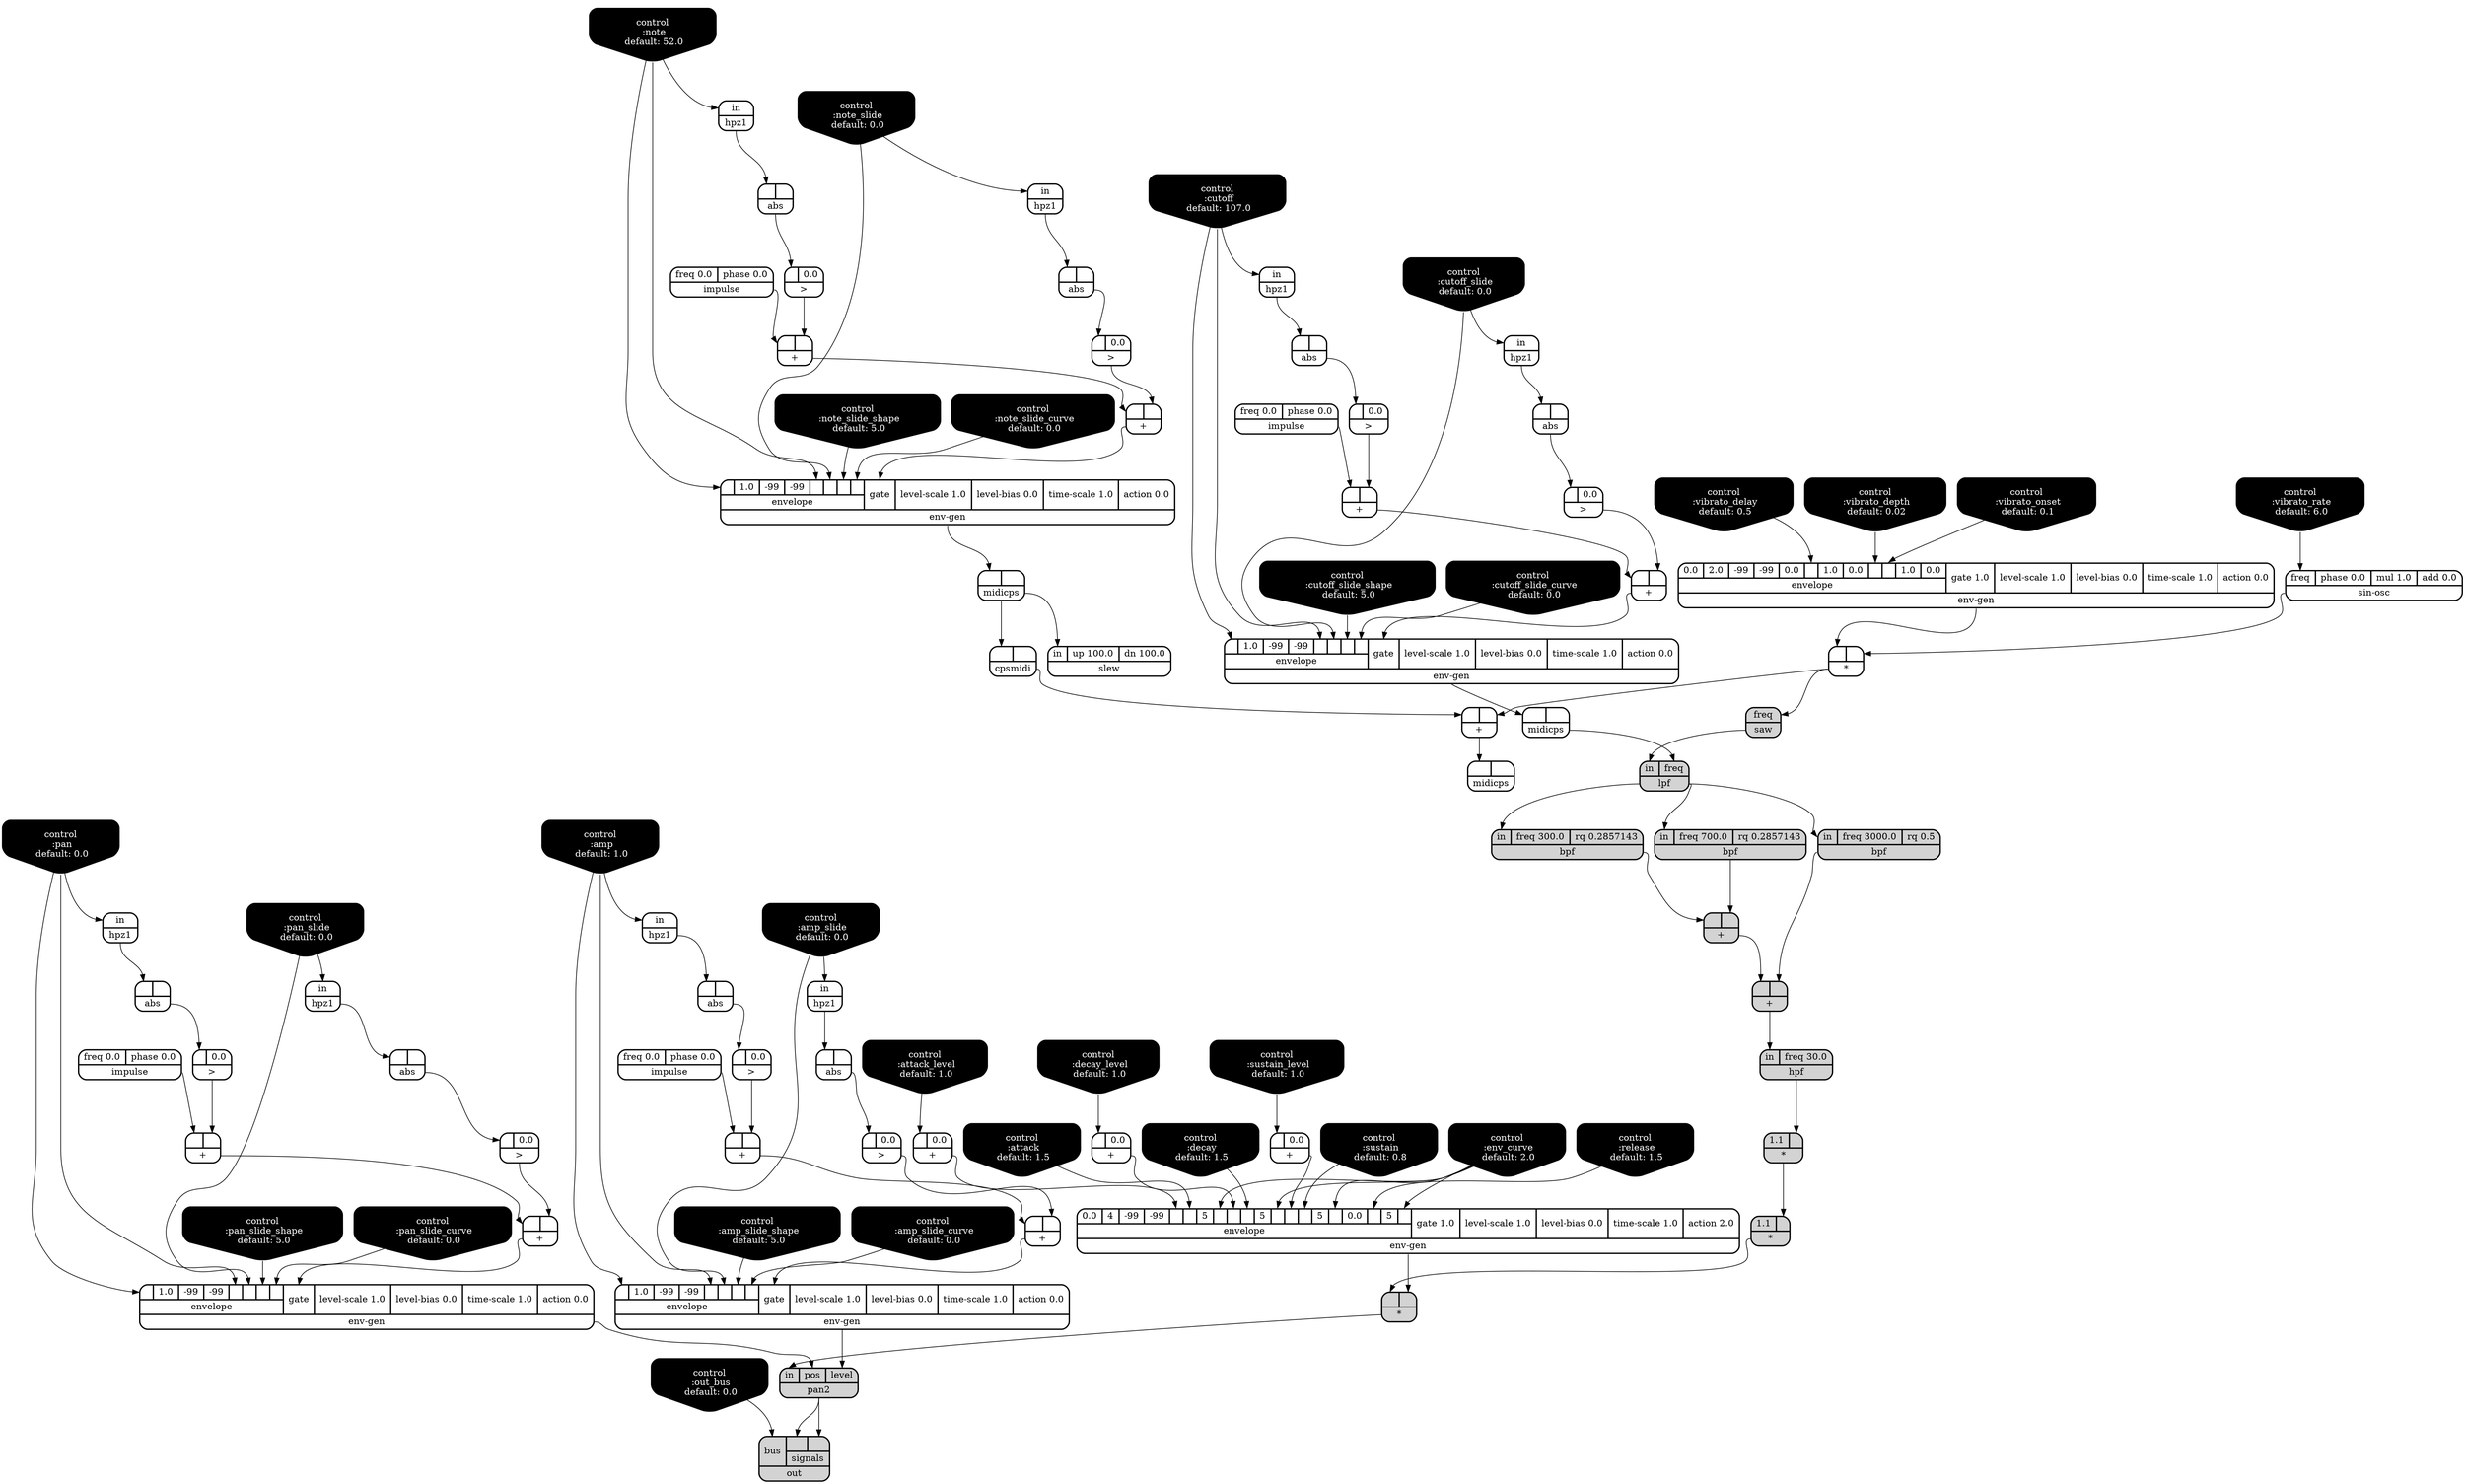 digraph synthdef {
36 [label = "{{ <a> |<b> } |<__UG_NAME__>* }" style="bold, rounded" shape=record rankdir=LR];
55 [label = "{{ <a> 1.1|<b> } |<__UG_NAME__>* }" style="filled, bold, rounded"  shape=record rankdir=LR];
67 [label = "{{ <a> 1.1|<b> } |<__UG_NAME__>* }" style="filled, bold, rounded"  shape=record rankdir=LR];
68 [label = "{{ <a> |<b> } |<__UG_NAME__>* }" style="filled, bold, rounded"  shape=record rankdir=LR];
30 [label = "{{ <a> |<b> 0.0} |<__UG_NAME__>+ }" style="bold, rounded" shape=record rankdir=LR];
31 [label = "{{ <a> |<b> 0.0} |<__UG_NAME__>+ }" style="bold, rounded" shape=record rankdir=LR];
32 [label = "{{ <a> |<b> 0.0} |<__UG_NAME__>+ }" style="bold, rounded" shape=record rankdir=LR];
41 [label = "{{ <a> |<b> } |<__UG_NAME__>+ }" style="bold, rounded" shape=record rankdir=LR];
45 [label = "{{ <a> |<b> } |<__UG_NAME__>+ }" style="bold, rounded" shape=record rankdir=LR];
51 [label = "{{ <a> |<b> } |<__UG_NAME__>+ }" style="filled, bold, rounded"  shape=record rankdir=LR];
53 [label = "{{ <a> |<b> } |<__UG_NAME__>+ }" style="filled, bold, rounded"  shape=record rankdir=LR];
64 [label = "{{ <a> |<b> } |<__UG_NAME__>+ }" style="bold, rounded" shape=record rankdir=LR];
69 [label = "{{ <a> |<b> } |<__UG_NAME__>+ }" style="bold, rounded" shape=record rankdir=LR];
72 [label = "{{ <a> |<b> } |<__UG_NAME__>+ }" style="bold, rounded" shape=record rankdir=LR];
76 [label = "{{ <a> |<b> } |<__UG_NAME__>+ }" style="bold, rounded" shape=record rankdir=LR];
84 [label = "{{ <a> |<b> } |<__UG_NAME__>+ }" style="bold, rounded" shape=record rankdir=LR];
88 [label = "{{ <a> |<b> } |<__UG_NAME__>+ }" style="bold, rounded" shape=record rankdir=LR];
93 [label = "{{ <a> |<b> } |<__UG_NAME__>+ }" style="bold, rounded" shape=record rankdir=LR];
40 [label = "{{ <a> |<b> 0.0} |<__UG_NAME__>\> }" style="bold, rounded" shape=record rankdir=LR];
44 [label = "{{ <a> |<b> 0.0} |<__UG_NAME__>\> }" style="bold, rounded" shape=record rankdir=LR];
58 [label = "{{ <a> |<b> 0.0} |<__UG_NAME__>\> }" style="bold, rounded" shape=record rankdir=LR];
63 [label = "{{ <a> |<b> 0.0} |<__UG_NAME__>\> }" style="bold, rounded" shape=record rankdir=LR];
66 [label = "{{ <a> |<b> 0.0} |<__UG_NAME__>\> }" style="bold, rounded" shape=record rankdir=LR];
75 [label = "{{ <a> |<b> 0.0} |<__UG_NAME__>\> }" style="bold, rounded" shape=record rankdir=LR];
83 [label = "{{ <a> |<b> 0.0} |<__UG_NAME__>\> }" style="bold, rounded" shape=record rankdir=LR];
87 [label = "{{ <a> |<b> 0.0} |<__UG_NAME__>\> }" style="bold, rounded" shape=record rankdir=LR];
39 [label = "{{ <a> |<b> } |<__UG_NAME__>abs }" style="bold, rounded" shape=record rankdir=LR];
43 [label = "{{ <a> |<b> } |<__UG_NAME__>abs }" style="bold, rounded" shape=record rankdir=LR];
57 [label = "{{ <a> |<b> } |<__UG_NAME__>abs }" style="bold, rounded" shape=record rankdir=LR];
62 [label = "{{ <a> |<b> } |<__UG_NAME__>abs }" style="bold, rounded" shape=record rankdir=LR];
65 [label = "{{ <a> |<b> } |<__UG_NAME__>abs }" style="bold, rounded" shape=record rankdir=LR];
74 [label = "{{ <a> |<b> } |<__UG_NAME__>abs }" style="bold, rounded" shape=record rankdir=LR];
82 [label = "{{ <a> |<b> } |<__UG_NAME__>abs }" style="bold, rounded" shape=record rankdir=LR];
86 [label = "{{ <a> |<b> } |<__UG_NAME__>abs }" style="bold, rounded" shape=record rankdir=LR];
49 [label = "{{ <in> in|<freq> freq 300.0|<rq> rq 0.2857143} |<__UG_NAME__>bpf }" style="filled, bold, rounded"  shape=record rankdir=LR];
50 [label = "{{ <in> in|<freq> freq 700.0|<rq> rq 0.2857143} |<__UG_NAME__>bpf }" style="filled, bold, rounded"  shape=record rankdir=LR];
52 [label = "{{ <in> in|<freq> freq 3000.0|<rq> rq 0.5} |<__UG_NAME__>bpf }" style="filled, bold, rounded"  shape=record rankdir=LR];
0 [label = "control
 :note
 default: 52.0" shape=invhouse style="rounded, filled, bold" fillcolor=black fontcolor=white ]; 
1 [label = "control
 :note_slide
 default: 0.0" shape=invhouse style="rounded, filled, bold" fillcolor=black fontcolor=white ]; 
2 [label = "control
 :note_slide_shape
 default: 5.0" shape=invhouse style="rounded, filled, bold" fillcolor=black fontcolor=white ]; 
3 [label = "control
 :note_slide_curve
 default: 0.0" shape=invhouse style="rounded, filled, bold" fillcolor=black fontcolor=white ]; 
4 [label = "control
 :amp
 default: 1.0" shape=invhouse style="rounded, filled, bold" fillcolor=black fontcolor=white ]; 
5 [label = "control
 :amp_slide
 default: 0.0" shape=invhouse style="rounded, filled, bold" fillcolor=black fontcolor=white ]; 
6 [label = "control
 :amp_slide_shape
 default: 5.0" shape=invhouse style="rounded, filled, bold" fillcolor=black fontcolor=white ]; 
7 [label = "control
 :amp_slide_curve
 default: 0.0" shape=invhouse style="rounded, filled, bold" fillcolor=black fontcolor=white ]; 
8 [label = "control
 :pan
 default: 0.0" shape=invhouse style="rounded, filled, bold" fillcolor=black fontcolor=white ]; 
9 [label = "control
 :pan_slide
 default: 0.0" shape=invhouse style="rounded, filled, bold" fillcolor=black fontcolor=white ]; 
10 [label = "control
 :pan_slide_shape
 default: 5.0" shape=invhouse style="rounded, filled, bold" fillcolor=black fontcolor=white ]; 
11 [label = "control
 :pan_slide_curve
 default: 0.0" shape=invhouse style="rounded, filled, bold" fillcolor=black fontcolor=white ]; 
12 [label = "control
 :attack
 default: 1.5" shape=invhouse style="rounded, filled, bold" fillcolor=black fontcolor=white ]; 
13 [label = "control
 :decay
 default: 1.5" shape=invhouse style="rounded, filled, bold" fillcolor=black fontcolor=white ]; 
14 [label = "control
 :sustain
 default: 0.8" shape=invhouse style="rounded, filled, bold" fillcolor=black fontcolor=white ]; 
15 [label = "control
 :release
 default: 1.5" shape=invhouse style="rounded, filled, bold" fillcolor=black fontcolor=white ]; 
16 [label = "control
 :attack_level
 default: 1.0" shape=invhouse style="rounded, filled, bold" fillcolor=black fontcolor=white ]; 
17 [label = "control
 :decay_level
 default: 1.0" shape=invhouse style="rounded, filled, bold" fillcolor=black fontcolor=white ]; 
18 [label = "control
 :sustain_level
 default: 1.0" shape=invhouse style="rounded, filled, bold" fillcolor=black fontcolor=white ]; 
19 [label = "control
 :env_curve
 default: 2.0" shape=invhouse style="rounded, filled, bold" fillcolor=black fontcolor=white ]; 
20 [label = "control
 :cutoff
 default: 107.0" shape=invhouse style="rounded, filled, bold" fillcolor=black fontcolor=white ]; 
21 [label = "control
 :cutoff_slide
 default: 0.0" shape=invhouse style="rounded, filled, bold" fillcolor=black fontcolor=white ]; 
22 [label = "control
 :cutoff_slide_shape
 default: 5.0" shape=invhouse style="rounded, filled, bold" fillcolor=black fontcolor=white ]; 
23 [label = "control
 :cutoff_slide_curve
 default: 0.0" shape=invhouse style="rounded, filled, bold" fillcolor=black fontcolor=white ]; 
24 [label = "control
 :vibrato_rate
 default: 6.0" shape=invhouse style="rounded, filled, bold" fillcolor=black fontcolor=white ]; 
25 [label = "control
 :vibrato_depth
 default: 0.02" shape=invhouse style="rounded, filled, bold" fillcolor=black fontcolor=white ]; 
26 [label = "control
 :vibrato_delay
 default: 0.5" shape=invhouse style="rounded, filled, bold" fillcolor=black fontcolor=white ]; 
27 [label = "control
 :vibrato_onset
 default: 0.1" shape=invhouse style="rounded, filled, bold" fillcolor=black fontcolor=white ]; 
28 [label = "control
 :out_bus
 default: 0.0" shape=invhouse style="rounded, filled, bold" fillcolor=black fontcolor=white ]; 
92 [label = "{{ <a> |<b> } |<__UG_NAME__>cpsmidi }" style="bold, rounded" shape=record rankdir=LR];
33 [label = "{{ {{0.0|4|-99|-99|<envelope___binary____op____u____gen___4>|<envelope___control___5>|5|<envelope___control___7>|<envelope___binary____op____u____gen___8>|<envelope___control___9>|5|<envelope___control___11>|<envelope___binary____op____u____gen___12>|<envelope___control___13>|5|<envelope___control___15>|0.0|<envelope___control___17>|5|<envelope___control___19>}|envelope}|<gate> gate 1.0|<level____scale> level-scale 1.0|<level____bias> level-bias 0.0|<time____scale> time-scale 1.0|<action> action 2.0} |<__UG_NAME__>env-gen }" style="bold, rounded" shape=record rankdir=LR];
34 [label = "{{ {{0.0|2.0|-99|-99|0.0|<envelope___control___5>|1.0|0.0|<envelope___control___8>|<envelope___control___9>|1.0|0.0}|envelope}|<gate> gate 1.0|<level____scale> level-scale 1.0|<level____bias> level-bias 0.0|<time____scale> time-scale 1.0|<action> action 0.0} |<__UG_NAME__>env-gen }" style="bold, rounded" shape=record rankdir=LR];
46 [label = "{{ {{<envelope___control___0>|1.0|-99|-99|<envelope___control___4>|<envelope___control___5>|<envelope___control___6>|<envelope___control___7>}|envelope}|<gate> gate|<level____scale> level-scale 1.0|<level____bias> level-bias 0.0|<time____scale> time-scale 1.0|<action> action 0.0} |<__UG_NAME__>env-gen }" style="bold, rounded" shape=record rankdir=LR];
70 [label = "{{ {{<envelope___control___0>|1.0|-99|-99|<envelope___control___4>|<envelope___control___5>|<envelope___control___6>|<envelope___control___7>}|envelope}|<gate> gate|<level____scale> level-scale 1.0|<level____bias> level-bias 0.0|<time____scale> time-scale 1.0|<action> action 0.0} |<__UG_NAME__>env-gen }" style="bold, rounded" shape=record rankdir=LR];
77 [label = "{{ {{<envelope___control___0>|1.0|-99|-99|<envelope___control___4>|<envelope___control___5>|<envelope___control___6>|<envelope___control___7>}|envelope}|<gate> gate|<level____scale> level-scale 1.0|<level____bias> level-bias 0.0|<time____scale> time-scale 1.0|<action> action 0.0} |<__UG_NAME__>env-gen }" style="bold, rounded" shape=record rankdir=LR];
89 [label = "{{ {{<envelope___control___0>|1.0|-99|-99|<envelope___control___4>|<envelope___control___5>|<envelope___control___6>|<envelope___control___7>}|envelope}|<gate> gate|<level____scale> level-scale 1.0|<level____bias> level-bias 0.0|<time____scale> time-scale 1.0|<action> action 0.0} |<__UG_NAME__>env-gen }" style="bold, rounded" shape=record rankdir=LR];
54 [label = "{{ <in> in|<freq> freq 30.0} |<__UG_NAME__>hpf }" style="filled, bold, rounded"  shape=record rankdir=LR];
38 [label = "{{ <in> in} |<__UG_NAME__>hpz1 }" style="bold, rounded" shape=record rankdir=LR];
42 [label = "{{ <in> in} |<__UG_NAME__>hpz1 }" style="bold, rounded" shape=record rankdir=LR];
56 [label = "{{ <in> in} |<__UG_NAME__>hpz1 }" style="bold, rounded" shape=record rankdir=LR];
59 [label = "{{ <in> in} |<__UG_NAME__>hpz1 }" style="bold, rounded" shape=record rankdir=LR];
61 [label = "{{ <in> in} |<__UG_NAME__>hpz1 }" style="bold, rounded" shape=record rankdir=LR];
73 [label = "{{ <in> in} |<__UG_NAME__>hpz1 }" style="bold, rounded" shape=record rankdir=LR];
81 [label = "{{ <in> in} |<__UG_NAME__>hpz1 }" style="bold, rounded" shape=record rankdir=LR];
85 [label = "{{ <in> in} |<__UG_NAME__>hpz1 }" style="bold, rounded" shape=record rankdir=LR];
29 [label = "{{ <freq> freq 0.0|<phase> phase 0.0} |<__UG_NAME__>impulse }" style="bold, rounded" shape=record rankdir=LR];
60 [label = "{{ <freq> freq 0.0|<phase> phase 0.0} |<__UG_NAME__>impulse }" style="bold, rounded" shape=record rankdir=LR];
71 [label = "{{ <freq> freq 0.0|<phase> phase 0.0} |<__UG_NAME__>impulse }" style="bold, rounded" shape=record rankdir=LR];
80 [label = "{{ <freq> freq 0.0|<phase> phase 0.0} |<__UG_NAME__>impulse }" style="bold, rounded" shape=record rankdir=LR];
48 [label = "{{ <in> in|<freq> freq} |<__UG_NAME__>lpf }" style="filled, bold, rounded"  shape=record rankdir=LR];
47 [label = "{{ <a> |<b> } |<__UG_NAME__>midicps }" style="bold, rounded" shape=record rankdir=LR];
90 [label = "{{ <a> |<b> } |<__UG_NAME__>midicps }" style="bold, rounded" shape=record rankdir=LR];
94 [label = "{{ <a> |<b> } |<__UG_NAME__>midicps }" style="bold, rounded" shape=record rankdir=LR];
79 [label = "{{ <bus> bus|{{<signals___pan2___0>|<signals___pan2___1>}|signals}} |<__UG_NAME__>out }" style="filled, bold, rounded"  shape=record rankdir=LR];
78 [label = "{{ <in> in|<pos> pos|<level> level} |<__UG_NAME__>pan2 }" style="filled, bold, rounded"  shape=record rankdir=LR];
37 [label = "{{ <freq> freq} |<__UG_NAME__>saw }" style="filled, bold, rounded"  shape=record rankdir=LR];
35 [label = "{{ <freq> freq|<phase> phase 0.0|<mul> mul 1.0|<add> add 0.0} |<__UG_NAME__>sin-osc }" style="bold, rounded" shape=record rankdir=LR];
91 [label = "{{ <in> in|<up> up 100.0|<dn> dn 100.0} |<__UG_NAME__>slew }" style="bold, rounded" shape=record rankdir=LR];

35:__UG_NAME__ -> 36:b ;
34:__UG_NAME__ -> 36:a ;
54:__UG_NAME__ -> 55:b ;
55:__UG_NAME__ -> 67:b ;
33:__UG_NAME__ -> 68:b ;
67:__UG_NAME__ -> 68:a ;
16:__UG_NAME__ -> 30:a ;
17:__UG_NAME__ -> 31:a ;
18:__UG_NAME__ -> 32:a ;
40:__UG_NAME__ -> 41:b ;
29:__UG_NAME__ -> 41:a ;
44:__UG_NAME__ -> 45:b ;
41:__UG_NAME__ -> 45:a ;
50:__UG_NAME__ -> 51:b ;
49:__UG_NAME__ -> 51:a ;
52:__UG_NAME__ -> 53:b ;
51:__UG_NAME__ -> 53:a ;
63:__UG_NAME__ -> 64:b ;
60:__UG_NAME__ -> 64:a ;
66:__UG_NAME__ -> 69:b ;
64:__UG_NAME__ -> 69:a ;
58:__UG_NAME__ -> 72:b ;
71:__UG_NAME__ -> 72:a ;
75:__UG_NAME__ -> 76:b ;
72:__UG_NAME__ -> 76:a ;
83:__UG_NAME__ -> 84:b ;
80:__UG_NAME__ -> 84:a ;
87:__UG_NAME__ -> 88:b ;
84:__UG_NAME__ -> 88:a ;
36:__UG_NAME__ -> 93:b ;
92:__UG_NAME__ -> 93:a ;
39:__UG_NAME__ -> 40:a ;
43:__UG_NAME__ -> 44:a ;
57:__UG_NAME__ -> 58:a ;
62:__UG_NAME__ -> 63:a ;
65:__UG_NAME__ -> 66:a ;
74:__UG_NAME__ -> 75:a ;
82:__UG_NAME__ -> 83:a ;
86:__UG_NAME__ -> 87:a ;
38:__UG_NAME__ -> 39:a ;
42:__UG_NAME__ -> 43:a ;
56:__UG_NAME__ -> 57:a ;
61:__UG_NAME__ -> 62:a ;
59:__UG_NAME__ -> 65:a ;
73:__UG_NAME__ -> 74:a ;
81:__UG_NAME__ -> 82:a ;
85:__UG_NAME__ -> 86:a ;
48:__UG_NAME__ -> 49:in ;
48:__UG_NAME__ -> 50:in ;
48:__UG_NAME__ -> 52:in ;
90:__UG_NAME__ -> 92:a ;
30:__UG_NAME__ -> 33:envelope___binary____op____u____gen___4 ;
12:__UG_NAME__ -> 33:envelope___control___5 ;
19:__UG_NAME__ -> 33:envelope___control___7 ;
31:__UG_NAME__ -> 33:envelope___binary____op____u____gen___8 ;
13:__UG_NAME__ -> 33:envelope___control___9 ;
19:__UG_NAME__ -> 33:envelope___control___11 ;
32:__UG_NAME__ -> 33:envelope___binary____op____u____gen___12 ;
14:__UG_NAME__ -> 33:envelope___control___13 ;
19:__UG_NAME__ -> 33:envelope___control___15 ;
15:__UG_NAME__ -> 33:envelope___control___17 ;
19:__UG_NAME__ -> 33:envelope___control___19 ;
26:__UG_NAME__ -> 34:envelope___control___5 ;
25:__UG_NAME__ -> 34:envelope___control___8 ;
27:__UG_NAME__ -> 34:envelope___control___9 ;
45:__UG_NAME__ -> 46:gate ;
20:__UG_NAME__ -> 46:envelope___control___0 ;
20:__UG_NAME__ -> 46:envelope___control___4 ;
21:__UG_NAME__ -> 46:envelope___control___5 ;
22:__UG_NAME__ -> 46:envelope___control___6 ;
23:__UG_NAME__ -> 46:envelope___control___7 ;
69:__UG_NAME__ -> 70:gate ;
8:__UG_NAME__ -> 70:envelope___control___0 ;
8:__UG_NAME__ -> 70:envelope___control___4 ;
9:__UG_NAME__ -> 70:envelope___control___5 ;
10:__UG_NAME__ -> 70:envelope___control___6 ;
11:__UG_NAME__ -> 70:envelope___control___7 ;
76:__UG_NAME__ -> 77:gate ;
4:__UG_NAME__ -> 77:envelope___control___0 ;
4:__UG_NAME__ -> 77:envelope___control___4 ;
5:__UG_NAME__ -> 77:envelope___control___5 ;
6:__UG_NAME__ -> 77:envelope___control___6 ;
7:__UG_NAME__ -> 77:envelope___control___7 ;
88:__UG_NAME__ -> 89:gate ;
0:__UG_NAME__ -> 89:envelope___control___0 ;
0:__UG_NAME__ -> 89:envelope___control___4 ;
1:__UG_NAME__ -> 89:envelope___control___5 ;
2:__UG_NAME__ -> 89:envelope___control___6 ;
3:__UG_NAME__ -> 89:envelope___control___7 ;
53:__UG_NAME__ -> 54:in ;
20:__UG_NAME__ -> 38:in ;
21:__UG_NAME__ -> 42:in ;
4:__UG_NAME__ -> 56:in ;
9:__UG_NAME__ -> 59:in ;
8:__UG_NAME__ -> 61:in ;
5:__UG_NAME__ -> 73:in ;
0:__UG_NAME__ -> 81:in ;
1:__UG_NAME__ -> 85:in ;
47:__UG_NAME__ -> 48:freq ;
37:__UG_NAME__ -> 48:in ;
46:__UG_NAME__ -> 47:a ;
89:__UG_NAME__ -> 90:a ;
93:__UG_NAME__ -> 94:a ;
78:__UG_NAME__ -> 79:signals___pan2___0 ;
78:__UG_NAME__ -> 79:signals___pan2___1 ;
28:__UG_NAME__ -> 79:bus ;
77:__UG_NAME__ -> 78:level ;
70:__UG_NAME__ -> 78:pos ;
68:__UG_NAME__ -> 78:in ;
36:__UG_NAME__ -> 37:freq ;
24:__UG_NAME__ -> 35:freq ;
90:__UG_NAME__ -> 91:in ;

}